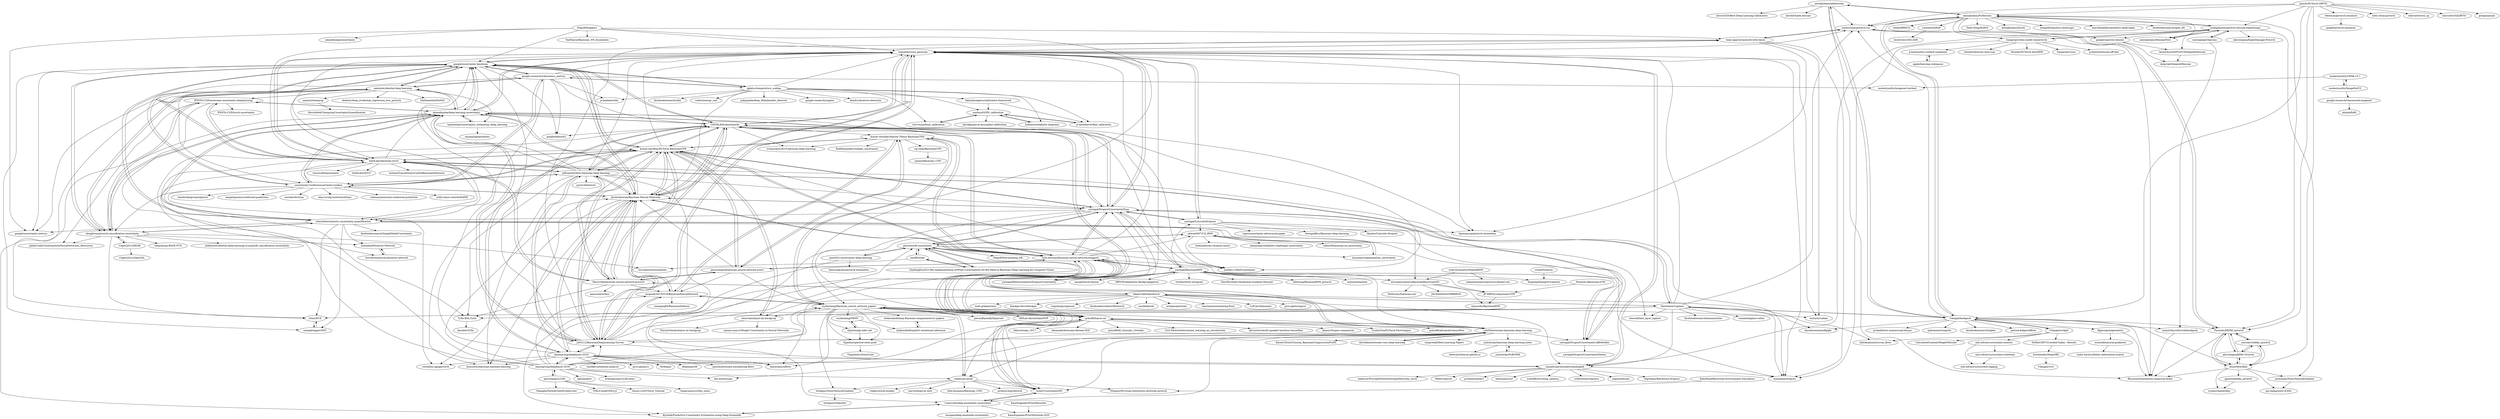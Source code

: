 digraph G {
"amirgholami/adahessian" -> "davda54/ada-hessian"
"amirgholami/adahessian" -> "amirgholami/PyHessian"
"amirgholami/adahessian" -> "lessw2020/Best-Deep-Learning-Optimizers" ["e"=1]
"amirgholami/adahessian" -> "fKunstner/limitations-empirical-fisher"
"amirgholami/adahessian" -> "cybertronai/pytorch-sso"
"amirgholami/adahessian" -> "f-dangel/backpack"
"google-research/robustness_metrics" -> "google/uncertainty-baselines"
"google-research/robustness_metrics" -> "google/uncertainty-metrics"
"google-research/robustness_metrics" -> "p-lambda/wilds" ["e"=1]
"google-research/robustness_metrics" -> "google/edward2" ["e"=1]
"google-research/robustness_metrics" -> "OATML/bdl-benchmarks"
"google-research/robustness_metrics" -> "uncertainty-toolbox/uncertainty-toolbox"
"google-research/robustness_metrics" -> "y0ast/deterministic-uncertainty-quantification"
"google-research/robustness_metrics" -> "modestyachts/imagenet-testbed"
"google-research/robustness_metrics" -> "wjmaddox/swa_gaussian"
"google-research/robustness_metrics" -> "gpleiss/temperature_scaling"
"google-research/robustness_metrics" -> "aamini/evidential-deep-learning"
"bayesgroup/deepbayes-2018" -> "bayesgroup/deepbayes-2019"
"bayesgroup/deepbayes-2018" -> "percyliang/cs229t"
"bayesgroup/deepbayes-2018" -> "kumar-shridhar/PyTorch-BayesianCNN"
"bayesgroup/deepbayes-2018" -> "kyle-dorman/bayesian-neural-network-blogpost"
"bayesgroup/deepbayes-2018" -> "mcgrady20150318/BayesianNeuralNetwork"
"bayesgroup/deepbayes-2018" -> "ssydasheng/Bayesian_neural_network_papers"
"bayesgroup/deepbayes-2018" -> "thu-ml/zhusuan" ["e"=1]
"bayesgroup/deepbayes-2018" -> "JavierAntoran/Bayesian-Neural-Networks"
"bayesgroup/deepbayes-2018" -> "OATML/bdl-benchmarks"
"bayesgroup/deepbayes-2018" -> "js05212/BayesianDeepLearning-Survey"
"bayesgroup/deepbayes-2018" -> "ctallec/pyvarinf"
"bayesgroup/deepbayes-2018" -> "sjchoi86/bayes-nn"
"bayesgroup/deepbayes-2018" -> "robi56/awesome-bayesian-deep-learning"
"bayesgroup/deepbayes-2018" -> "openai/glow" ["e"=1]
"bayesgroup/deepbayes-2018" -> "ermongroup/cs228-notes" ["e"=1]
"JavierAntoran/Bayesian-Neural-Networks" -> "kumar-shridhar/PyTorch-BayesianCNN"
"JavierAntoran/Bayesian-Neural-Networks" -> "piEsposito/blitz-bayesian-deep-learning"
"JavierAntoran/Bayesian-Neural-Networks" -> "Harry24k/bayesian-neural-network-pytorch"
"JavierAntoran/Bayesian-Neural-Networks" -> "ahmedmalaa/deep-learning-uncertainty"
"JavierAntoran/Bayesian-Neural-Networks" -> "google/uncertainty-baselines"
"JavierAntoran/Bayesian-Neural-Networks" -> "yaringal/DropoutUncertaintyExps"
"JavierAntoran/Bayesian-Neural-Networks" -> "uncertainty-toolbox/uncertainty-toolbox"
"JavierAntoran/Bayesian-Neural-Networks" -> "wjmaddox/swa_gaussian"
"JavierAntoran/Bayesian-Neural-Networks" -> "cornellius-gp/gpytorch" ["e"=1]
"JavierAntoran/Bayesian-Neural-Networks" -> "OATML/bdl-benchmarks"
"JavierAntoran/Bayesian-Neural-Networks" -> "mcgrady20150318/BayesianNeuralNetwork"
"JavierAntoran/Bayesian-Neural-Networks" -> "kyle-dorman/bayesian-neural-network-blogpost"
"JavierAntoran/Bayesian-Neural-Networks" -> "bayesgroup/deepbayes-2019"
"JavierAntoran/Bayesian-Neural-Networks" -> "krasserm/bayesian-machine-learning" ["e"=1]
"JavierAntoran/Bayesian-Neural-Networks" -> "js05212/BayesianDeepLearning-Survey"
"OATML/bdl-benchmarks" -> "google/uncertainty-baselines"
"OATML/bdl-benchmarks" -> "kumar-shridhar/PyTorch-BayesianCNN"
"OATML/bdl-benchmarks" -> "wjmaddox/swa_gaussian"
"OATML/bdl-benchmarks" -> "yaringal/DropoutUncertaintyExps"
"OATML/bdl-benchmarks" -> "ahmedmalaa/deep-learning-uncertainty"
"OATML/bdl-benchmarks" -> "JavierAntoran/Bayesian-Neural-Networks"
"OATML/bdl-benchmarks" -> "sjchoi86/bayes-nn"
"OATML/bdl-benchmarks" -> "JunMa11/MedUncertainty" ["e"=1]
"OATML/bdl-benchmarks" -> "kyle-dorman/bayesian-neural-network-blogpost"
"OATML/bdl-benchmarks" -> "ivannz/mlss2019-bayesian-deep-learning"
"OATML/bdl-benchmarks" -> "bayesgroup/deepbayes-2019"
"OATML/bdl-benchmarks" -> "google/edward2" ["e"=1]
"OATML/bdl-benchmarks" -> "js05212/BayesianDeepLearning-Survey"
"OATML/bdl-benchmarks" -> "piEsposito/blitz-bayesian-deep-learning"
"OATML/bdl-benchmarks" -> "kumar-shridhar/Master-Thesis-BayesianCNN"
"cpark321/uncertainty-deep-learning" -> "SamsungLabs/pytorch-ensembles"
"cpark321/uncertainty-deep-learning" -> "pmorerio/dl-uncertainty"
"cpark321/uncertainty-deep-learning" -> "Kyushik/Predictive-Uncertainty-Estimation-using-Deep-Ensemble"
"hutec/UncertaintyNN" -> "pmorerio/dl-uncertainty"
"hutec/UncertaintyNN" -> "vvanirudh/deep-ensembles-uncertainty"
"kumar-shridhar/Master-Thesis-BayesianCNN" -> "kumar-shridhar/PyTorch-BayesianCNN"
"kumar-shridhar/Master-Thesis-BayesianCNN" -> "raj-shah/BayesianCNN"
"kumar-shridhar/Master-Thesis-BayesianCNN" -> "mcgrady20150318/BayesianNeuralNetwork"
"kumar-shridhar/Master-Thesis-BayesianCNN" -> "kyle-dorman/bayesian-neural-network-blogpost"
"kumar-shridhar/Master-Thesis-BayesianCNN" -> "RobRomijnders/weight_uncertainty"
"kumar-shridhar/Master-Thesis-BayesianCNN" -> "ivannz/mlss2019-bayesian-deep-learning"
"kumar-shridhar/Master-Thesis-BayesianCNN" -> "ssydasheng/Bayesian_neural_network_papers"
"kumar-shridhar/Master-Thesis-BayesianCNN" -> "paraschopra/bayesian-neural-network-mnist"
"kumar-shridhar/PyTorch-BayesianCNN" -> "JavierAntoran/Bayesian-Neural-Networks"
"kumar-shridhar/PyTorch-BayesianCNN" -> "kumar-shridhar/Master-Thesis-BayesianCNN"
"kumar-shridhar/PyTorch-BayesianCNN" -> "piEsposito/blitz-bayesian-deep-learning"
"kumar-shridhar/PyTorch-BayesianCNN" -> "Harry24k/bayesian-neural-network-pytorch"
"kumar-shridhar/PyTorch-BayesianCNN" -> "kyle-dorman/bayesian-neural-network-blogpost"
"kumar-shridhar/PyTorch-BayesianCNN" -> "OATML/bdl-benchmarks"
"kumar-shridhar/PyTorch-BayesianCNN" -> "nitarshan/bayes-by-backprop"
"kumar-shridhar/PyTorch-BayesianCNN" -> "IntelLabs/bayesian-torch"
"kumar-shridhar/PyTorch-BayesianCNN" -> "paraschopra/bayesian-neural-network-mnist"
"kumar-shridhar/PyTorch-BayesianCNN" -> "yaringal/DropoutUncertaintyExps"
"kumar-shridhar/PyTorch-BayesianCNN" -> "google/uncertainty-baselines"
"kumar-shridhar/PyTorch-BayesianCNN" -> "js05212/BayesianDeepLearning-Survey"
"kumar-shridhar/PyTorch-BayesianCNN" -> "krasserm/bayesian-machine-learning" ["e"=1]
"kumar-shridhar/PyTorch-BayesianCNN" -> "wjmaddox/swa_gaussian"
"kumar-shridhar/PyTorch-BayesianCNN" -> "uncertainty-toolbox/uncertainty-toolbox"
"kyle-dorman/bayesian-neural-network-blogpost" -> "pmorerio/dl-uncertainty"
"kyle-dorman/bayesian-neural-network-blogpost" -> "kumar-shridhar/PyTorch-BayesianCNN"
"kyle-dorman/bayesian-neural-network-blogpost" -> "ykwon0407/UQ_BNN"
"kyle-dorman/bayesian-neural-network-blogpost" -> "yaringal/DropoutUncertaintyExps"
"kyle-dorman/bayesian-neural-network-blogpost" -> "hutec/UncertaintyNN"
"kyle-dorman/bayesian-neural-network-blogpost" -> "JunMa11/MedUncertainty" ["e"=1]
"kyle-dorman/bayesian-neural-network-blogpost" -> "kumar-shridhar/Master-Thesis-BayesianCNN"
"kyle-dorman/bayesian-neural-network-blogpost" -> "robi56/awesome-bayesian-deep-learning"
"kyle-dorman/bayesian-neural-network-blogpost" -> "OATML/bdl-benchmarks"
"kyle-dorman/bayesian-neural-network-blogpost" -> "JavierAntoran/Bayesian-Neural-Networks"
"kyle-dorman/bayesian-neural-network-blogpost" -> "paraschopra/bayesian-neural-network-mnist"
"kyle-dorman/bayesian-neural-network-blogpost" -> "wjmaddox/swa_gaussian"
"kyle-dorman/bayesian-neural-network-blogpost" -> "yaringal/BayesianRNN"
"kyle-dorman/bayesian-neural-network-blogpost" -> "nitarshan/bayes-by-backprop"
"kyle-dorman/bayesian-neural-network-blogpost" -> "sjchoi86/bayes-nn"
"nitarshan/bayes-by-backprop" -> "ThirstyScholar/bayes-by-backprop"
"nitarshan/bayes-by-backprop" -> "saxena-mayur/Weight-Uncertainty-in-Neural-Networks"
"nitarshan/bayes-by-backprop" -> "kumar-shridhar/PyTorch-BayesianCNN"
"pmorerio/dl-uncertainty" -> "hmi88/what"
"pmorerio/dl-uncertainty" -> "ShellingFord221/My-implementation-of-What-Uncertainties-Do-We-Need-in-Bayesian-Deep-Learning-for-Computer-Vision"
"pmorerio/dl-uncertainty" -> "ykwon0407/UQ_BNN"
"pmorerio/dl-uncertainty" -> "hutec/UncertaintyNN"
"pmorerio/dl-uncertainty" -> "kyle-dorman/bayesian-neural-network-blogpost"
"pmorerio/dl-uncertainty" -> "tanyanair/segmentation_uncertainty"
"pmorerio/dl-uncertainty" -> "yaringal/DropoutUncertaintyExps"
"pmorerio/dl-uncertainty" -> "fregu856/evaluating_bdl"
"pmorerio/dl-uncertainty" -> "cpark321/uncertainty-deep-learning"
"pmorerio/dl-uncertainty" -> "JunMa11/MedUncertainty" ["e"=1]
"robi56/awesome-bayesian-deep-learning" -> "sjchoi86/bayes-nn"
"robi56/awesome-bayesian-deep-learning" -> "kyle-dorman/bayesian-neural-network-blogpost"
"robi56/awesome-bayesian-deep-learning" -> "songrotek/Meta-Learning-Papers" ["e"=1]
"robi56/awesome-bayesian-deep-learning" -> "thu-ml/zhusuan" ["e"=1]
"robi56/awesome-bayesian-deep-learning" -> "js05212/BayesianDeepLearning-Survey"
"robi56/awesome-bayesian-deep-learning" -> "KarenUllrich/Tutorial_BayesianCompressionForDL" ["e"=1]
"robi56/awesome-bayesian-deep-learning" -> "yaringal/DropoutUncertaintyExps"
"robi56/awesome-bayesian-deep-learning" -> "ctallec/pyvarinf"
"robi56/awesome-bayesian-deep-learning" -> "ssydasheng/Bayesian_neural_network_papers"
"robi56/awesome-bayesian-deep-learning" -> "junlulocky/bayesian-deep-learning-notes"
"robi56/awesome-bayesian-deep-learning" -> "vvanirudh/deep-ensembles-uncertainty"
"robi56/awesome-bayesian-deep-learning" -> "hutec/UncertaintyNN"
"robi56/awesome-bayesian-deep-learning" -> "OATML/bdl-benchmarks"
"robi56/awesome-bayesian-deep-learning" -> "yaringal/DropoutUncertaintyCaffeModels"
"robi56/awesome-bayesian-deep-learning" -> "daviddao/awesome-very-deep-learning"
"sjchoi86/bayes-nn" -> "robi56/awesome-bayesian-deep-learning"
"sjchoi86/bayes-nn" -> "OATML/bdl-benchmarks"
"sjchoi86/bayes-nn" -> "GunhoChoi/PyTorch-FastCampus" ["e"=1]
"sjchoi86/bayes-nn" -> "kyle-dorman/bayesian-neural-network-blogpost"
"sjchoi86/bayes-nn" -> "ssydasheng/Bayesian_neural_network_papers"
"sjchoi86/bayes-nn" -> "sjchoi86/advanced-tensorflow" ["e"=1]
"sjchoi86/bayes-nn" -> "kihosuh/nips_2017"
"sjchoi86/bayes-nn" -> "datanada/Awesome-Korean-NLP" ["e"=1]
"sjchoi86/bayes-nn" -> "kumar-shridhar/PyTorch-BayesianCNN"
"sjchoi86/bayes-nn" -> "sjchoi86/dl_tutorials_10weeks" ["e"=1]
"sjchoi86/bayes-nn" -> "hutec/UncertaintyNN"
"sjchoi86/bayes-nn" -> "Curt-Park/reinforcement_learning_an_introduction" ["e"=1]
"sjchoi86/bayes-nn" -> "ctallec/pyvarinf"
"sjchoi86/bayes-nn" -> "devsisters/multi-speaker-tacotron-tensorflow" ["e"=1]
"sjchoi86/bayes-nn" -> "khanrc/tf.gans-comparison" ["e"=1]
"vvanirudh/deep-ensembles-uncertainty" -> "Kyushik/Predictive-Uncertainty-Estimation-using-Deep-Ensemble"
"vvanirudh/deep-ensembles-uncertainty" -> "muupan/deep-ensemble-uncertainty"
"vvanirudh/deep-ensembles-uncertainty" -> "hutec/UncertaintyNN"
"vvanirudh/deep-ensembles-uncertainty" -> "KaosEngineer/PriorNetworks-OLD"
"Cogito2012/DEAR" -> "dougbrion/pytorch-classification-uncertainty"
"Cogito2012/DEAR" -> "Cogito2012/OpenTAL"
"amirgholami/PyHessian" -> "noahgolmant/pytorch-hessian-eigenthings"
"amirgholami/PyHessian" -> "Zhen-Dong/HAWQ" ["e"=1]
"amirgholami/PyHessian" -> "amirgholami/adahessian"
"amirgholami/PyHessian" -> "amirgholami/HessianFlow"
"amirgholami/PyHessian" -> "amirgholami/ZeroQ" ["e"=1]
"amirgholami/PyHessian" -> "google/spectral-density"
"amirgholami/PyHessian" -> "f-dangel/backpack"
"amirgholami/PyHessian" -> "tomgoldstein/loss-landscape" ["e"=1]
"amirgholami/PyHessian" -> "Thrandis/EKFAC-pytorch"
"amirgholami/PyHessian" -> "timgaripov/dnn-mode-connectivity"
"amirgholami/PyHessian" -> "cybertronai/pytorch-sso"
"amirgholami/PyHessian" -> "marcellodebernardi/loss-landscapes" ["e"=1]
"amirgholami/PyHessian" -> "yaozhewei/HAP"
"amirgholami/PyHessian" -> "facebookresearch/open_lth" ["e"=1]
"amirgholami/PyHessian" -> "yhhhli/BRECQ" ["e"=1]
"yaringal/DropoutUncertaintyExps" -> "yaringal/DropoutUncertaintyCaffeModels"
"yaringal/DropoutUncertaintyExps" -> "yaringal/BayesianRNN"
"yaringal/DropoutUncertaintyExps" -> "yaringal/HeteroscedasticDropoutUncertainty"
"yaringal/DropoutUncertaintyExps" -> "pmorerio/dl-uncertainty"
"yaringal/DropoutUncertaintyExps" -> "hutec/UncertaintyNN"
"yaringal/DropoutUncertaintyExps" -> "yaringal/ConcreteDropout"
"yaringal/DropoutUncertaintyExps" -> "JavierAntoran/Bayesian-Neural-Networks"
"yaringal/DropoutUncertaintyExps" -> "kyle-dorman/bayesian-neural-network-blogpost"
"yaringal/DropoutUncertaintyExps" -> "OATML/bdl-benchmarks"
"yaringal/DropoutUncertaintyExps" -> "kumar-shridhar/PyTorch-BayesianCNN"
"yaringal/DropoutUncertaintyExps" -> "wjmaddox/swa_gaussian"
"yaringal/DropoutUncertaintyExps" -> "ahmedmalaa/deep-learning-uncertainty"
"yaringal/DropoutUncertaintyExps" -> "mirceamironenco/BayesianRecurrentNN"
"yaringal/DropoutUncertaintyExps" -> "y0ast/deterministic-uncertainty-quantification"
"yaringal/DropoutUncertaintyExps" -> "vvanirudh/deep-ensembles-uncertainty"
"tanyanair/segmentation_uncertainty" -> "ykwon0407/UQ_BNN"
"code-terminator/DilatedRNN" -> "zalandoresearch/pytorch-dilated-rnn"
"code-terminator/DilatedRNN" -> "mirceamironenco/BayesianRecurrentNN"
"percyliang/cs229t" -> "bayesgroup/deepbayes-2018"
"percyliang/cs229t" -> "VMLS-book/VMLS.jl" ["e"=1]
"percyliang/cs229t" -> "tensor-yu/PyTorch_Tutorial" ["e"=1]
"percyliang/cs229t" -> "tengyuma/cs229m_notes"
"percyliang/cs229t" -> "ShanghaiTechAIClub/DLInterview" ["e"=1]
"aamini/evidential-deep-learning" -> "dougbrion/pytorch-classification-uncertainty"
"aamini/evidential-deep-learning" -> "aamini/chemprop"
"aamini/evidential-deep-learning" -> "ahmedmalaa/deep-learning-uncertainty"
"aamini/evidential-deep-learning" -> "deebuls/deep_evidential_regression_loss_pytorch"
"aamini/evidential-deep-learning" -> "google/uncertainty-baselines"
"aamini/evidential-deep-learning" -> "mattiasegu/uncertainty_estimation_deep_learning"
"aamini/evidential-deep-learning" -> "y0ast/DUE"
"aamini/evidential-deep-learning" -> "MaHuanAAA/MoNIG" ["e"=1]
"aamini/evidential-deep-learning" -> "google-research/robustness_metrics"
"aamini/evidential-deep-learning" -> "IntelLabs/bayesian-torch"
"aamini/evidential-deep-learning" -> "uncertainty-toolbox/uncertainty-toolbox"
"aamini/evidential-deep-learning" -> "ENSTA-U2IS/awesome-uncertainty-deeplearning"
"AdamCobb/hamiltorch" -> "bayesiains/nflows" ["e"=1]
"AdamCobb/hamiltorch" -> "matt-graham/mici" ["e"=1]
"AdamCobb/hamiltorch" -> "blackjax-devs/blackjax" ["e"=1]
"AdamCobb/hamiltorch" -> "Harry24k/bayesian-neural-network-pytorch"
"AdamCobb/hamiltorch" -> "ruqizhang/csgmcmc"
"AdamCobb/hamiltorch" -> "wjmaddox/swa_gaussian"
"AdamCobb/hamiltorch" -> "facebookincubator/flowtorch" ["e"=1]
"AdamCobb/hamiltorch" -> "mackelab/sbi" ["e"=1]
"AdamCobb/hamiltorch" -> "izmailovpavel/understandingbdl"
"AdamCobb/hamiltorch" -> "nchopin/particles" ["e"=1]
"AdamCobb/hamiltorch" -> "didriknielsen/survae_flows" ["e"=1]
"AdamCobb/hamiltorch" -> "tonyduan/normalizing-flows" ["e"=1]
"AdamCobb/hamiltorch" -> "ColCarroll/minimc" ["e"=1]
"AdamCobb/hamiltorch" -> "pyro-ppl/numpyro" ["e"=1]
"AdamCobb/hamiltorch" -> "AlexImmer/Laplace"
"KaosEngineer/PriorNetworks" -> "KaosEngineer/PriorNetworks-OLD"
"gpleiss/temperature_scaling" -> "google/uncertainty-baselines"
"gpleiss/temperature_scaling" -> "markus93/NN_calibration"
"gpleiss/temperature_scaling" -> "torrvision/focal_calibration"
"gpleiss/temperature_scaling" -> "hendrycks/error-detection" ["e"=1]
"gpleiss/temperature_scaling" -> "hollance/reliability-diagrams"
"gpleiss/temperature_scaling" -> "fabiankueppers/calibration-framework"
"gpleiss/temperature_scaling" -> "p-lambda/verified_calibration"
"gpleiss/temperature_scaling" -> "p-lambda/wilds" ["e"=1]
"gpleiss/temperature_scaling" -> "facebookresearch/odin" ["e"=1]
"gpleiss/temperature_scaling" -> "wetliu/energy_ood" ["e"=1]
"gpleiss/temperature_scaling" -> "wjmaddox/swa_gaussian"
"gpleiss/temperature_scaling" -> "pokaxpoka/deep_Mahalanobis_detector" ["e"=1]
"gpleiss/temperature_scaling" -> "google-research/augmix" ["e"=1]
"gpleiss/temperature_scaling" -> "google-research/robustness_metrics"
"gpleiss/temperature_scaling" -> "JavierAntoran/Bayesian-Neural-Networks"
"uncertainty-toolbox/uncertainty-toolbox" -> "google/uncertainty-baselines"
"uncertainty-toolbox/uncertainty-toolbox" -> "ahmedmalaa/deep-learning-uncertainty"
"uncertainty-toolbox/uncertainty-toolbox" -> "JavierAntoran/Bayesian-Neural-Networks"
"uncertainty-toolbox/uncertainty-toolbox" -> "kumar-shridhar/PyTorch-BayesianCNN"
"uncertainty-toolbox/uncertainty-toolbox" -> "piEsposito/blitz-bayesian-deep-learning"
"uncertainty-toolbox/uncertainty-toolbox" -> "cornellius-gp/gpytorch" ["e"=1]
"uncertainty-toolbox/uncertainty-toolbox" -> "awslabs/fortuna" ["e"=1]
"uncertainty-toolbox/uncertainty-toolbox" -> "alan-turing-institute/sktime" ["e"=1]
"uncertainty-toolbox/uncertainty-toolbox" -> "IntelLabs/bayesian-torch"
"uncertainty-toolbox/uncertainty-toolbox" -> "google-research/robustness_metrics"
"uncertainty-toolbox/uncertainty-toolbox" -> "valeman/awesome-conformal-prediction" ["e"=1]
"uncertainty-toolbox/uncertainty-toolbox" -> "scikit-learn-contrib/MAPIE" ["e"=1]
"uncertainty-toolbox/uncertainty-toolbox" -> "stanfordmlgroup/ngboost" ["e"=1]
"uncertainty-toolbox/uncertainty-toolbox" -> "aangelopoulos/conformal-prediction" ["e"=1]
"uncertainty-toolbox/uncertainty-toolbox" -> "dougbrion/pytorch-classification-uncertainty"
"markus93/NN_calibration" -> "torrvision/focal_calibration"
"markus93/NN_calibration" -> "p-lambda/verified_calibration"
"markus93/NN_calibration" -> "kartikgupta-at-anu/spline-calibration"
"markus93/NN_calibration" -> "hollance/reliability-diagrams"
"ahmedmalaa/deep-learning-uncertainty" -> "y0ast/deterministic-uncertainty-quantification"
"ahmedmalaa/deep-learning-uncertainty" -> "google/uncertainty-baselines"
"ahmedmalaa/deep-learning-uncertainty" -> "ENSTA-U2IS/awesome-uncertainty-deeplearning"
"ahmedmalaa/deep-learning-uncertainty" -> "JavierAntoran/Bayesian-Neural-Networks"
"ahmedmalaa/deep-learning-uncertainty" -> "uncertainty-toolbox/uncertainty-toolbox"
"ahmedmalaa/deep-learning-uncertainty" -> "JunMa11/MedUncertainty" ["e"=1]
"ahmedmalaa/deep-learning-uncertainty" -> "dougbrion/pytorch-classification-uncertainty"
"ahmedmalaa/deep-learning-uncertainty" -> "mattiasegu/uncertainty_estimation_deep_learning"
"ahmedmalaa/deep-learning-uncertainty" -> "aamini/evidential-deep-learning"
"ahmedmalaa/deep-learning-uncertainty" -> "wjmaddox/swa_gaussian"
"ahmedmalaa/deep-learning-uncertainty" -> "bayesgroup/pytorch-ensembles"
"ahmedmalaa/deep-learning-uncertainty" -> "OATML/bdl-benchmarks"
"ahmedmalaa/deep-learning-uncertainty" -> "js05212/BayesianDeepLearning-Survey"
"ahmedmalaa/deep-learning-uncertainty" -> "yaringal/DropoutUncertaintyExps"
"ahmedmalaa/deep-learning-uncertainty" -> "Kyushik/Predictive-Uncertainty-Estimation-using-Deep-Ensemble"
"bayesgroup/deepbayes-2019" -> "bayesgroup/deepbayes-2018"
"bayesgroup/deepbayes-2019" -> "OATML/bdl-benchmarks"
"bayesgroup/deepbayes-2019" -> "JavierAntoran/Bayesian-Neural-Networks"
"bayesgroup/deepbayes-2019" -> "izmailovpavel/understandingbdl"
"bayesgroup/deepbayes-2019" -> "rll/deepul" ["e"=1]
"bayesgroup/deepbayes-2019" -> "kumar-shridhar/PyTorch-BayesianCNN"
"bayesgroup/deepbayes-2019" -> "deepmipt/tdl" ["e"=1]
"bayesgroup/deepbayes-2019" -> "cornellius-gp/gpytorch" ["e"=1]
"bayesgroup/deepbayes-2019" -> "krasserm/bayesian-machine-learning" ["e"=1]
"bayesgroup/deepbayes-2019" -> "bayesiains/nflows" ["e"=1]
"bayesgroup/deepbayes-2019" -> "js05212/BayesianDeepLearning-Survey"
"bayesgroup/deepbayes-2019" -> "google/uncertainty-baselines"
"bayesgroup/deepbayes-2019" -> "janosh/awesome-normalizing-flows" ["e"=1]
"bayesgroup/deepbayes-2019" -> "clarkkev/attention-analysis" ["e"=1]
"bayesgroup/deepbayes-2019" -> "pyro-ppl/pyro" ["e"=1]
"borchero/natural-posterior-network" -> "sharpenb/Posterior-Network"
"IntelLabs/bayesian-torch" -> "piEsposito/blitz-bayesian-deep-learning"
"IntelLabs/bayesian-torch" -> "Harry24k/bayesian-neural-network-pytorch"
"IntelLabs/bayesian-torch" -> "ENSTA-U2IS/awesome-uncertainty-deeplearning"
"IntelLabs/bayesian-torch" -> "kumar-shridhar/PyTorch-BayesianCNN"
"IntelLabs/bayesian-torch" -> "TyXe-BDL/TyXe"
"IntelLabs/bayesian-torch" -> "wjmaddox/swa_gaussian"
"IntelLabs/bayesian-torch" -> "automl/TransformersCanDoBayesianInference" ["e"=1]
"IntelLabs/bayesian-torch" -> "AlexImmer/Laplace"
"IntelLabs/bayesian-torch" -> "microsoft/bayesianize"
"IntelLabs/bayesian-torch" -> "google/uncertainty-baselines"
"IntelLabs/bayesian-torch" -> "IntelLabs/AVUC"
"IntelLabs/bayesian-torch" -> "team-approx-bayes/dl-with-bayes"
"IntelLabs/bayesian-torch" -> "ahmedmalaa/deep-learning-uncertainty"
"IntelLabs/bayesian-torch" -> "y0ast/deterministic-uncertainty-quantification"
"IntelLabs/bayesian-torch" -> "wjmaddox/drbayes"
"fsschneider/DeepOBS" -> "f-dangel/vivit"
"js05212/BayesianDeepLearning-Survey" -> "mcgrady20150318/BayesianNeuralNetwork"
"js05212/BayesianDeepLearning-Survey" -> "piEsposito/blitz-bayesian-deep-learning"
"js05212/BayesianDeepLearning-Survey" -> "kumar-shridhar/PyTorch-BayesianCNN"
"js05212/BayesianDeepLearning-Survey" -> "wjmaddox/swa_gaussian"
"js05212/BayesianDeepLearning-Survey" -> "ahmedmalaa/deep-learning-uncertainty"
"js05212/BayesianDeepLearning-Survey" -> "robi56/awesome-bayesian-deep-learning"
"js05212/BayesianDeepLearning-Survey" -> "OATML/bdl-benchmarks"
"js05212/BayesianDeepLearning-Survey" -> "JavierAntoran/Bayesian-Neural-Networks"
"js05212/BayesianDeepLearning-Survey" -> "google/uncertainty-baselines"
"js05212/BayesianDeepLearning-Survey" -> "pmorerio/dl-uncertainty"
"js05212/BayesianDeepLearning-Survey" -> "izmailovpavel/understandingbdl"
"js05212/BayesianDeepLearning-Survey" -> "bayesgroup/deepbayes-2019"
"js05212/BayesianDeepLearning-Survey" -> "team-approx-bayes/dl-with-bayes"
"js05212/BayesianDeepLearning-Survey" -> "kyle-dorman/bayesian-neural-network-blogpost"
"js05212/BayesianDeepLearning-Survey" -> "ssydasheng/Bayesian_neural_network_papers"
"ctallec/pyvarinf" -> "wlwkgus/NoisyNaturalGradient"
"ctallec/pyvarinf" -> "ssydasheng/Bayesian_neural_network_papers"
"ctallec/pyvarinf" -> "hutec/UncertaintyNN"
"ctallec/pyvarinf" -> "felix-laumann/Bayesian_CNN"
"ctallec/pyvarinf" -> "probtorch/probtorch" ["e"=1]
"ctallec/pyvarinf" -> "ctallec/world-models" ["e"=1]
"ctallec/pyvarinf" -> "harvardnlp/var-attn" ["e"=1]
"ctallec/pyvarinf" -> "Mrgemy95/visual-interaction-networks-pytorch"
"piEsposito/blitz-bayesian-deep-learning" -> "kumar-shridhar/PyTorch-BayesianCNN"
"piEsposito/blitz-bayesian-deep-learning" -> "Harry24k/bayesian-neural-network-pytorch"
"piEsposito/blitz-bayesian-deep-learning" -> "IntelLabs/bayesian-torch"
"piEsposito/blitz-bayesian-deep-learning" -> "JavierAntoran/Bayesian-Neural-Networks"
"piEsposito/blitz-bayesian-deep-learning" -> "js05212/BayesianDeepLearning-Survey"
"piEsposito/blitz-bayesian-deep-learning" -> "google/uncertainty-baselines"
"piEsposito/blitz-bayesian-deep-learning" -> "yaringal/DropoutUncertaintyExps"
"piEsposito/blitz-bayesian-deep-learning" -> "wjmaddox/swa_gaussian"
"piEsposito/blitz-bayesian-deep-learning" -> "OATML/bdl-benchmarks"
"piEsposito/blitz-bayesian-deep-learning" -> "uncertainty-toolbox/uncertainty-toolbox"
"piEsposito/blitz-bayesian-deep-learning" -> "TyXe-BDL/TyXe"
"piEsposito/blitz-bayesian-deep-learning" -> "bayesiains/nflows" ["e"=1]
"piEsposito/blitz-bayesian-deep-learning" -> "pytorch/botorch" ["e"=1]
"piEsposito/blitz-bayesian-deep-learning" -> "ahmedmalaa/deep-learning-uncertainty"
"piEsposito/blitz-bayesian-deep-learning" -> "krasserm/bayesian-machine-learning" ["e"=1]
"SirRob1997/Crowded-Valley---Results" -> "fsschneider/DeepOBS"
"Harry24k/bayesian-neural-network-pytorch" -> "piEsposito/blitz-bayesian-deep-learning"
"Harry24k/bayesian-neural-network-pytorch" -> "kumar-shridhar/PyTorch-BayesianCNN"
"Harry24k/bayesian-neural-network-pytorch" -> "IntelLabs/bayesian-torch"
"Harry24k/bayesian-neural-network-pytorch" -> "JavierAntoran/Bayesian-Neural-Networks"
"Harry24k/bayesian-neural-network-pytorch" -> "TyXe-BDL/TyXe"
"Harry24k/bayesian-neural-network-pytorch" -> "AdamCobb/hamiltorch"
"Harry24k/bayesian-neural-network-pytorch" -> "paraschopra/bayesian-neural-network-mnist"
"Harry24k/bayesian-neural-network-pytorch" -> "anassinator/bnn"
"Harry24k/bayesian-neural-network-pytorch" -> "mcgrady20150318/BayesianNeuralNetwork"
"apple/learning-subspaces" -> "g-benton/loss-surface-simplexes"
"modestyachts/ImageNetV2" -> "modestyachts/CIFAR-10.1"
"modestyachts/ImageNetV2" -> "google-research/reassessed-imagenet"
"PawaritL/BayesianLSTM" -> "JP-MRPhys/bayesianLSTM"
"daviddao/awesome-very-deep-learning" -> "robi56/awesome-bayesian-deep-learning"
"hjmshi/PyTorch-LBFGS" -> "rfeinman/pytorch-minimize"
"hjmshi/PyTorch-LBFGS" -> "nlesc-dirac/pytorch"
"hjmshi/PyTorch-LBFGS" -> "noahgolmant/pytorch-hessian-eigenthings"
"hjmshi/PyTorch-LBFGS" -> "sbarratt/torch_cg"
"hjmshi/PyTorch-LBFGS" -> "cybertronai/pytorch-sso"
"hjmshi/PyTorch-LBFGS" -> "f-dangel/backpack"
"hjmshi/PyTorch-LBFGS" -> "harryliew/SdLBFGS"
"hjmshi/PyTorch-LBFGS" -> "Thrandis/EKFAC-pytorch"
"hjmshi/PyTorch-LBFGS" -> "amirgholami/PyHessian"
"hjmshi/PyTorch-LBFGS" -> "tensorflow/kfac"
"hjmshi/PyTorch-LBFGS" -> "google/jaxopt" ["e"=1]
"yaringal/ConcreteDropout" -> "wjmaddox/swa_gaussian"
"yaringal/ConcreteDropout" -> "yaringal/DropoutUncertaintyExps"
"yaringal/ConcreteDropout" -> "lsgos/uncertainty-adversarial-paper"
"yaringal/ConcreteDropout" -> "yaringal/DropoutUncertaintyCaffeModels"
"yaringal/ConcreteDropout" -> "SeongokRyu/Bayesian-deep-learning"
"yaringal/ConcreteDropout" -> "ykwon0407/UQ_BNN"
"yaringal/ConcreteDropout" -> "Skydes/Concrete-Dropout"
"yaozhewei/HAP" -> "kssteven418/Q-ASR" ["e"=1]
"tensorflow/kfac" -> "alecwangcq/KFAC-Pytorch"
"tensorflow/kfac" -> "yaroslavvb/kfac_pytorch"
"tensorflow/kfac" -> "Thrandis/EKFAC-pytorch"
"tensorflow/kfac" -> "tyohei/chainerkfac"
"tensorflow/kfac" -> "gd-zhang/noisy-K-FAC"
"tensorflow/kfac" -> "fKunstner/limitations-empirical-fisher"
"tensorflow/kfac" -> "gpauloski/kfac_pytorch"
"tensorflow/kfac" -> "pomonam/NoisyNaturalGradient"
"JP-MRPhys/bayesianLSTM" -> "manuwhs/BayesianRNN"
"noahgolmant/pytorch-hessian-eigenthings" -> "amirgholami/PyHessian"
"noahgolmant/pytorch-hessian-eigenthings" -> "amirgholami/HessianFlow"
"noahgolmant/pytorch-hessian-eigenthings" -> "mariogeiger/hessian"
"noahgolmant/pytorch-hessian-eigenthings" -> "google/spectral-density"
"noahgolmant/pytorch-hessian-eigenthings" -> "timgaripov/dnn-mode-connectivity"
"noahgolmant/pytorch-hessian-eigenthings" -> "pomonam/NoisyNaturalGradient"
"noahgolmant/pytorch-hessian-eigenthings" -> "AnonymousNIPS2019/DeepnetHessian"
"noahgolmant/pytorch-hessian-eigenthings" -> "alecwangcq/EigenDamage-Pytorch"
"noahgolmant/pytorch-hessian-eigenthings" -> "izmailovpavel/understandingbdl"
"KokoMind/Recurrent-Environment-Simulators" -> "Mrgemy95/visual-interaction-networks-pytorch"
"p-lambda/verified_calibration" -> "markus93/NN_calibration"
"f-dangel/backpack" -> "fKunstner/limitations-empirical-fisher"
"f-dangel/backpack" -> "AlexImmer/Laplace"
"f-dangel/backpack" -> "toiaydcdyywlhzvlob/backpack"
"f-dangel/backpack" -> "Thrandis/EKFAC-pytorch"
"f-dangel/backpack" -> "amirgholami/adahessian"
"f-dangel/backpack" -> "cybertronai/pytorch-sso"
"f-dangel/backpack" -> "probabilistic-numerics/probnum" ["e"=1]
"f-dangel/backpack" -> "f-dangel/cockpit"
"f-dangel/backpack" -> "amirgholami/PyHessian"
"f-dangel/backpack" -> "tensorflow/kfac"
"f-dangel/backpack" -> "pnkraemer/tueplots" ["e"=1]
"f-dangel/backpack" -> "tfjgeorge/nngeometry"
"f-dangel/backpack" -> "facebookresearch/higher" ["e"=1]
"f-dangel/backpack" -> "patrick-kidger/diffrax" ["e"=1]
"f-dangel/backpack" -> "kazukiosawa/asdfghjkl"
"google/uncertainty-baselines" -> "google-research/robustness_metrics"
"google/uncertainty-baselines" -> "ahmedmalaa/deep-learning-uncertainty"
"google/uncertainty-baselines" -> "google/edward2" ["e"=1]
"google/uncertainty-baselines" -> "uncertainty-toolbox/uncertainty-toolbox"
"google/uncertainty-baselines" -> "y0ast/deterministic-uncertainty-quantification"
"google/uncertainty-baselines" -> "OATML/bdl-benchmarks"
"google/uncertainty-baselines" -> "JavierAntoran/Bayesian-Neural-Networks"
"google/uncertainty-baselines" -> "wjmaddox/swa_gaussian"
"google/uncertainty-baselines" -> "gpleiss/temperature_scaling"
"google/uncertainty-baselines" -> "dougbrion/pytorch-classification-uncertainty"
"google/uncertainty-baselines" -> "kumar-shridhar/PyTorch-BayesianCNN"
"google/uncertainty-baselines" -> "omegafragger/DDU"
"google/uncertainty-baselines" -> "aamini/evidential-deep-learning"
"google/uncertainty-baselines" -> "google/uncertainty-metrics"
"google/uncertainty-baselines" -> "IntelLabs/bayesian-torch"
"paraschopra/bayesian-neural-network-mnist" -> "kumar-shridhar/PyTorch-BayesianCNN"
"paraschopra/bayesian-neural-network-mnist" -> "kyle-dorman/bayesian-neural-network-blogpost"
"paraschopra/bayesian-neural-network-mnist" -> "JavierAntoran/Bayesian-Neural-Networks"
"paraschopra/bayesian-neural-network-mnist" -> "kumar-shridhar/Master-Thesis-BayesianCNN"
"paraschopra/bayesian-neural-network-mnist" -> "mcgrady20150318/BayesianNeuralNetwork"
"paraschopra/bayesian-neural-network-mnist" -> "ssydasheng/Bayesian_neural_network_papers"
"paraschopra/bayesian-neural-network-mnist" -> "Harry24k/bayesian-neural-network-pytorch"
"f-dangel/cockpit" -> "f-dangel/backpack"
"f-dangel/cockpit" -> "didriknielsen/survae_flows" ["e"=1]
"f-dangel/cockpit" -> "CalculatedContent/WeightWatcher" ["e"=1]
"f-dangel/cockpit" -> "mle-infrastructure/mle-monitor"
"f-dangel/cockpit" -> "SirRob1997/Crowded-Valley---Results"
"google-research/reassessed-imagenet" -> "alinlab/BAR" ["e"=1]
"yaringal/BayesianRNN" -> "yaringal/DropoutUncertaintyExps"
"yaringal/BayesianRNN" -> "yaringal/DropoutUncertaintyCaffeModels"
"yaringal/BayesianRNN" -> "yaringal/HeteroscedasticDropoutUncertainty"
"yaringal/BayesianRNN" -> "yaringal/ConcreteDropout"
"yaringal/BayesianRNN" -> "XingxingZhang/td-treelstm"
"yaringal/BayesianRNN" -> "kibitzing/BayesianRNN_pytorch"
"yaringal/BayesianRNN" -> "wojzaremba/lstm" ["e"=1]
"yaringal/BayesianRNN" -> "kyle-dorman/bayesian-neural-network-blogpost"
"yaringal/BayesianRNN" -> "mirceamironenco/BayesianRecurrentNN"
"yaringal/BayesianRNN" -> "iassael/torch-bnlstm" ["e"=1]
"yaringal/BayesianRNN" -> "HIPS/Probabilistic-Backpropagation"
"yaringal/BayesianRNN" -> "twitter/torch-autograd" ["e"=1]
"yaringal/BayesianRNN" -> "JP-MRPhys/bayesianLSTM"
"yaringal/BayesianRNN" -> "DartML/Stein-Variational-Gradient-Descent" ["e"=1]
"ShellingFord221/My-implementation-of-What-Uncertainties-Do-We-Need-in-Bayesian-Deep-Learning-for-Computer-Vision" -> "hmi88/what"
"ShellingFord221/My-implementation-of-What-Uncertainties-Do-We-Need-in-Bayesian-Deep-Learning-for-Computer-Vision" -> "pmorerio/dl-uncertainty"
"amirgholami/HessianFlow" -> "noahgolmant/pytorch-hessian-eigenthings"
"rfeinman/pytorch-minimize" -> "gngdb/pytorch-minimize"
"ENSTA-U2IS/awesome-uncertainty-deeplearning" -> "ahmedmalaa/deep-learning-uncertainty"
"ENSTA-U2IS/awesome-uncertainty-deeplearning" -> "ENSTA-U2IS/torch-uncertainty"
"ENSTA-U2IS/awesome-uncertainty-deeplearning" -> "IntelLabs/bayesian-torch"
"ENSTA-U2IS/awesome-uncertainty-deeplearning" -> "borchero/natural-posterior-network"
"ENSTA-U2IS/awesome-uncertainty-deeplearning" -> "dougbrion/pytorch-classification-uncertainty"
"ENSTA-U2IS/awesome-uncertainty-deeplearning" -> "JakobCode/UncertaintyInNeuralNetworks_Resources"
"fregu856/papers" -> "wjmaddox/swa_gaussian"
"fregu856/papers" -> "google/uncertainty-baselines"
"fregu856/papers" -> "team-approx-bayes/dl-with-bayes"
"fregu856/papers" -> "ssydasheng/Bayesian_neural_network_papers"
"fregu856/papers" -> "TeaPearce/Bayesian_NN_Ensembles"
"fregu856/papers" -> "ahmedmalaa/uncertainty"
"fregu856/papers" -> "google/uncertainty-metrics"
"wjmaddox/swa_gaussian" -> "izmailovpavel/understandingbdl"
"wjmaddox/swa_gaussian" -> "team-approx-bayes/dl-with-bayes"
"wjmaddox/swa_gaussian" -> "wjmaddox/drbayes"
"wjmaddox/swa_gaussian" -> "google/uncertainty-baselines"
"wjmaddox/swa_gaussian" -> "bayesgroup/pytorch-ensembles"
"wjmaddox/swa_gaussian" -> "emtiyaz/vadam"
"wjmaddox/swa_gaussian" -> "yaringal/ConcreteDropout"
"wjmaddox/swa_gaussian" -> "OATML/bdl-benchmarks"
"wjmaddox/swa_gaussian" -> "ahmedmalaa/deep-learning-uncertainty"
"wjmaddox/swa_gaussian" -> "IntelLabs/bayesian-torch"
"wjmaddox/swa_gaussian" -> "JavierAntoran/Bayesian-Neural-Networks"
"wjmaddox/swa_gaussian" -> "cybertronai/pytorch-sso"
"wjmaddox/swa_gaussian" -> "yaringal/DropoutUncertaintyExps"
"wjmaddox/swa_gaussian" -> "js05212/BayesianDeepLearning-Survey"
"wjmaddox/swa_gaussian" -> "y0ast/deterministic-uncertainty-quantification"
"g-benton/loss-surface-simplexes" -> "apple/learning-subspaces"
"fabiankueppers/calibration-framework" -> "markus93/NN_calibration"
"fabiankueppers/calibration-framework" -> "p-lambda/verified_calibration"
"mle-infrastructure/mle-monitor" -> "mle-infrastructure/mle-scheduler"
"mle-infrastructure/mle-monitor" -> "mle-infrastructure/mle-logging"
"otokonoko8/deep-Bayesian-nonparametrics-papers" -> "otokonoko8/implicit-variational-inference"
"AlexImmer/Laplace" -> "f-dangel/backpack"
"AlexImmer/Laplace" -> "runame/laplace-redux"
"AlexImmer/Laplace" -> "kazukiosawa/asdfghjkl"
"AlexImmer/Laplace" -> "wjmaddox/drbayes"
"AlexImmer/Laplace" -> "wiseodd/last_layer_laplace"
"AlexImmer/Laplace" -> "IntelLabs/bayesian-torch"
"AlexImmer/Laplace" -> "wjmaddox/swa_gaussian"
"AlexImmer/Laplace" -> "y0ast/DUE"
"AlexImmer/Laplace" -> "facebookresearch/beanmachine" ["e"=1]
"AlexImmer/Laplace" -> "TyXe-BDL/TyXe"
"AlexImmer/Laplace" -> "cybertronai/pytorch-sso"
"AlexImmer/Laplace" -> "AdamCobb/hamiltorch"
"AlexImmer/Laplace" -> "izmailovpavel/understandingbdl"
"AlexImmer/Laplace" -> "bayesiains/nflows" ["e"=1]
"mcgrady20150318/BayesianNeuralNetwork" -> "ssydasheng/Bayesian_neural_network_papers"
"mcgrady20150318/BayesianNeuralNetwork" -> "js05212/BayesianDeepLearning-Survey"
"mcgrady20150318/BayesianNeuralNetwork" -> "kumar-shridhar/Master-Thesis-BayesianCNN"
"mcgrady20150318/BayesianNeuralNetwork" -> "JavierAntoran/Bayesian-Neural-Networks"
"mcgrady20150318/BayesianNeuralNetwork" -> "xuanqing94/BayesianDefense"
"ssydasheng/Bayesian_neural_network_papers" -> "ssydasheng/FBNN"
"ssydasheng/Bayesian_neural_network_papers" -> "mcgrady20150318/BayesianNeuralNetwork"
"ssydasheng/Bayesian_neural_network_papers" -> "emtiyaz/vadam"
"ssydasheng/Bayesian_neural_network_papers" -> "ctallec/pyvarinf"
"ssydasheng/Bayesian_neural_network_papers" -> "otokonoko8/deep-Bayesian-nonparametrics-papers"
"ssydasheng/Bayesian_neural_network_papers" -> "thjashin/spectral-stein-grad"
"ssydasheng/Bayesian_neural_network_papers" -> "thjashin/gp-infer-net"
"ssydasheng/Bayesian_neural_network_papers" -> "otokonoko8/implicit-variational-inference"
"ssydasheng/Bayesian_neural_network_papers" -> "pawni/BayesByHypernet"
"ssydasheng/Bayesian_neural_network_papers" -> "AMLab-Amsterdam/FNP" ["e"=1]
"ssydasheng/Bayesian_neural_network_papers" -> "wlwkgus/NoisyNaturalGradient"
"ssydasheng/Bayesian_neural_network_papers" -> "kumar-shridhar/Master-Thesis-BayesianCNN"
"ssydasheng/Bayesian_neural_network_papers" -> "nitarshan/bayes-by-backprop"
"ssydasheng/Bayesian_neural_network_papers" -> "sjchoi86/bayes-nn"
"wlwkgus/NoisyNaturalGradient" -> "wlwkgus/GibbsNet"
"team-approx-bayes/dl-with-bayes" -> "cybertronai/pytorch-sso"
"team-approx-bayes/dl-with-bayes" -> "emtiyaz/vadam"
"team-approx-bayes/dl-with-bayes" -> "wjmaddox/swa_gaussian"
"team-approx-bayes/dl-with-bayes" -> "bayesgroup/pytorch-ensembles"
"team-approx-bayes/dl-with-bayes" -> "wjmaddox/drbayes"
"Kyushik/Predictive-Uncertainty-Estimation-using-Deep-Ensemble" -> "vvanirudh/deep-ensembles-uncertainty"
"mirceamironenco/BayesianRecurrentNN" -> "manuwhs/BayesianRNN"
"mirceamironenco/BayesianRecurrentNN" -> "DeNeutoy/bayesian-rnn"
"mirceamironenco/BayesianRecurrentNN" -> "JP-MRPhys/bayesianLSTM"
"mirceamironenco/BayesianRecurrentNN" -> "JACKHAHA363/BBBRNN"
"wiseodd/natural-gradients" -> "tudor-berariu/fisher-information-matrix"
"TyXe-BDL/TyXe" -> "karalets/TyXe"
"aamini/chemprop" -> "lhirschfeld/ChempropUncertaintyQuantification"
"y0ast/deterministic-uncertainty-quantification" -> "ahmedmalaa/deep-learning-uncertainty"
"y0ast/deterministic-uncertainty-quantification" -> "omegafragger/DDU"
"y0ast/deterministic-uncertainty-quantification" -> "google/uncertainty-baselines"
"y0ast/deterministic-uncertainty-quantification" -> "y0ast/DUE"
"y0ast/deterministic-uncertainty-quantification" -> "bayesgroup/pytorch-ensembles"
"y0ast/deterministic-uncertainty-quantification" -> "wjmaddox/drbayes"
"y0ast/deterministic-uncertainty-quantification" -> "wiseodd/last_layer_laplace"
"y0ast/deterministic-uncertainty-quantification" -> "sharpenb/Posterior-Network"
"y0ast/deterministic-uncertainty-quantification" -> "facebookresearch/SingleModelUncertainty"
"y0ast/deterministic-uncertainty-quantification" -> "dougbrion/pytorch-classification-uncertainty"
"y0ast/deterministic-uncertainty-quantification" -> "google/uncertainty-metrics"
"izmailovpavel/understandingbdl" -> "wjmaddox/swa_gaussian"
"izmailovpavel/understandingbdl" -> "wjmaddox/drbayes"
"izmailovpavel/understandingbdl" -> "anguyen8/sam" ["e"=1]
"izmailovpavel/understandingbdl" -> "btgraham/Batchwise-Dropout" ["e"=1]
"izmailovpavel/understandingbdl" -> "hadarser/ProvablyPowerfulGraphNetworks_torch" ["e"=1]
"izmailovpavel/understandingbdl" -> "MadryLab/cox" ["e"=1]
"izmailovpavel/understandingbdl" -> "prichemond/ds3" ["e"=1]
"izmailovpavel/understandingbdl" -> "bayesiains/nsf" ["e"=1]
"izmailovpavel/understandingbdl" -> "srebuffi/revisiting_saliency" ["e"=1]
"izmailovpavel/understandingbdl" -> "willwhitney/reprieve" ["e"=1]
"yaringal/DropoutUncertaintyCaffeModels" -> "yaringal/DropoutUncertaintyExps"
"yaringal/DropoutUncertaintyCaffeModels" -> "yaringal/DropoutUncertaintyDemos"
"yaringal/DropoutUncertaintyCaffeModels" -> "yaringal/BayesianRNN"
"Thrandis/EKFAC-pytorch" -> "alecwangcq/KFAC-Pytorch"
"Thrandis/EKFAC-pytorch" -> "yaroslavvb/kfac_pytorch"
"Thrandis/EKFAC-pytorch" -> "fKunstner/limitations-empirical-fisher"
"Thrandis/EKFAC-pytorch" -> "cybertronai/pytorch-sso"
"Thrandis/EKFAC-pytorch" -> "tensorflow/kfac"
"cybertronai/pytorch-sso" -> "team-approx-bayes/dl-with-bayes"
"cybertronai/pytorch-sso" -> "fKunstner/limitations-empirical-fisher"
"cybertronai/pytorch-sso" -> "Thrandis/EKFAC-pytorch"
"mariogeiger/hessian" -> "noahgolmant/pytorch-hessian-eigenthings"
"mariogeiger/hessian" -> "toiaydcdyywlhzvlob/backpack"
"timgaripov/dnn-mode-connectivity" -> "g-benton/hessian-eff-dim"
"timgaripov/dnn-mode-connectivity" -> "benathi/fastswa-semi-sup" ["e"=1]
"timgaripov/dnn-mode-connectivity" -> "wjmaddox/drbayes"
"timgaripov/dnn-mode-connectivity" -> "fdraxler/PyTorch-AutoNEB"
"timgaripov/dnn-mode-connectivity" -> "g-benton/loss-surface-simplexes"
"timgaripov/dnn-mode-connectivity" -> "noahgolmant/pytorch-hessian-eigenthings"
"timgaripov/dnn-mode-connectivity" -> "timgaripov/swa" ["e"=1]
"ykwon0407/UQ_BNN" -> "tanyanair/segmentation_uncertainty"
"ykwon0407/UQ_BNN" -> "pmorerio/dl-uncertainty"
"ykwon0407/UQ_BNN" -> "JunMa11/MedUncertainty" ["e"=1]
"ykwon0407/UQ_BNN" -> "alainjungo/reliability-challenges-uncertainty" ["e"=1]
"ykwon0407/UQ_BNN" -> "tabacof/bayesian-nn-uncertainty"
"ykwon0407/UQ_BNN" -> "homaralex/mc-dropout-mnist"
"otokonoko8/implicit-variational-inference" -> "otokonoko8/deep-Bayesian-nonparametrics-papers"
"dougbrion/pytorch-classification-uncertainty" -> "Cogito2012/DEAR"
"dougbrion/pytorch-classification-uncertainty" -> "aamini/evidential-deep-learning"
"dougbrion/pytorch-classification-uncertainty" -> "atilberk/evidential-deep-learning-to-quantify-classification-uncertainty"
"dougbrion/pytorch-classification-uncertainty" -> "JakobCode/UncertaintyInNeuralNetworks_Resources"
"dougbrion/pytorch-classification-uncertainty" -> "ahmedmalaa/deep-learning-uncertainty"
"dougbrion/pytorch-classification-uncertainty" -> "ENSTA-U2IS/awesome-uncertainty-deeplearning"
"dougbrion/pytorch-classification-uncertainty" -> "google/uncertainty-baselines"
"dougbrion/pytorch-classification-uncertainty" -> "tongzheng1992/E-FCN"
"dougbrion/pytorch-classification-uncertainty" -> "y0ast/deterministic-uncertainty-quantification"
"dougbrion/pytorch-classification-uncertainty" -> "sharpenb/Posterior-Network"
"dougbrion/pytorch-classification-uncertainty" -> "hurrialice/uncertainties"
"dougbrion/pytorch-classification-uncertainty" -> "y0ast/DUE"
"thjashin/gp-infer-net" -> "ssydasheng/FBNN"
"thjashin/gp-infer-net" -> "thjashin/spectral-stein-grad"
"erickrf/treernn" -> "XingxingZhang/td-treelstm"
"modestyachts/CIFAR-10.1" -> "modestyachts/ImageNetV2"
"modestyachts/CIFAR-10.1" -> "modestyachts/imagenet-testbed"
"torrvision/focal_calibration" -> "markus93/NN_calibration"
"junlulocky/bayesian-deep-learning-notes" -> "junlulocky/PyBGMM"
"junlulocky/bayesian-deep-learning-notes" -> "cheerml/cheerml.github.io"
"hollance/reliability-diagrams" -> "markus93/NN_calibration"
"y0ast/DUE" -> "omegafragger/DDU"
"tfjgeorge/nngeometry" -> "fKunstner/limitations-empirical-fisher"
"tfjgeorge/nngeometry" -> "wiseodd/natural-gradients"
"alecwangcq/KFAC-Pytorch" -> "yaroslavvb/kfac_pytorch"
"alecwangcq/KFAC-Pytorch" -> "tensorflow/kfac"
"alecwangcq/KFAC-Pytorch" -> "Thrandis/EKFAC-pytorch"
"mattiasegu/uncertainty_estimation_deep_learning" -> "ezjong/lightprobnets"
"mattiasegu/uncertainty_estimation_deep_learning" -> "ahmedmalaa/deep-learning-uncertainty"
"sharpenb/Posterior-Network" -> "borchero/natural-posterior-network"
"yaroslavvb/kfac_pytorch" -> "alecwangcq/KFAC-Pytorch"
"yaroslavvb/kfac_pytorch" -> "tensorflow/kfac"
"yaroslavvb/kfac_pytorch" -> "Thrandis/EKFAC-pytorch"
"raj-shah/BayesianCNN" -> "sjonnii/Bayesian_CNN"
"ssydasheng/FBNN" -> "thjashin/gp-infer-net"
"ssydasheng/FBNN" -> "thjashin/spectral-stein-grad"
"thjashin/spectral-stein-grad" -> "YingzhenLi/SteinGrad"
"hmi88/what" -> "ShellingFord221/My-implementation-of-What-Uncertainties-Do-We-Need-in-Bayesian-Deep-Learning-for-Computer-Vision"
"hmi88/what" -> "pmorerio/dl-uncertainty"
"hmi88/what" -> "hurrialice/uncertainties"
"omegafragger/DDU" -> "y0ast/DUE"
"yaringal/HeteroscedasticDropoutUncertainty" -> "yaringal/BayesianRNN"
"pomonam/NoisyNaturalGradient" -> "gd-zhang/noisy-K-FAC"
"junlulocky/PyBGMM" -> "junlulocky/bayesian-deep-learning-notes"
"google/spectral-density" -> "deep-lab/DeepnetHessian"
"google/spectral-density" -> "AnonymousNIPS2019/DeepnetHessian"
"toiaydcdyywlhzvlob/backpack" -> "fKunstner/limitations-empirical-fisher"
"gpauloski/kfac_pytorch" -> "tyohei/chainerkfac"
"mle-infrastructure/mle-scheduler" -> "mle-infrastructure/mle-logging"
"AnonymousNIPS2019/DeepnetHessian" -> "deep-lab/DeepnetHessian"
"amirgholami/adahessian" ["l"="23.892,34.426"]
"davda54/ada-hessian" ["l"="23.852,34.388"]
"amirgholami/PyHessian" ["l"="23.896,34.407"]
"lessw2020/Best-Deep-Learning-Optimizers" ["l"="34.418,35.864"]
"fKunstner/limitations-empirical-fisher" ["l"="23.901,34.437"]
"cybertronai/pytorch-sso" ["l"="23.911,34.465"]
"f-dangel/backpack" ["l"="23.916,34.427"]
"google-research/robustness_metrics" ["l"="23.917,34.575"]
"google/uncertainty-baselines" ["l"="23.938,34.575"]
"google/uncertainty-metrics" ["l"="23.94,34.539"]
"p-lambda/wilds" ["l"="30.219,34.964"]
"google/edward2" ["l"="23.574,33.82"]
"OATML/bdl-benchmarks" ["l"="23.995,34.6"]
"uncertainty-toolbox/uncertainty-toolbox" ["l"="23.926,34.602"]
"y0ast/deterministic-uncertainty-quantification" ["l"="23.911,34.556"]
"modestyachts/imagenet-testbed" ["l"="23.999,34.49"]
"wjmaddox/swa_gaussian" ["l"="23.958,34.564"]
"gpleiss/temperature_scaling" ["l"="23.884,34.62"]
"aamini/evidential-deep-learning" ["l"="23.896,34.581"]
"bayesgroup/deepbayes-2018" ["l"="24.053,34.592"]
"bayesgroup/deepbayes-2019" ["l"="24.007,34.564"]
"percyliang/cs229t" ["l"="24.133,34.554"]
"kumar-shridhar/PyTorch-BayesianCNN" ["l"="23.987,34.58"]
"kyle-dorman/bayesian-neural-network-blogpost" ["l"="24.011,34.618"]
"mcgrady20150318/BayesianNeuralNetwork" ["l"="24.03,34.593"]
"ssydasheng/Bayesian_neural_network_papers" ["l"="24.074,34.585"]
"thu-ml/zhusuan" ["l"="25.424,33.57"]
"JavierAntoran/Bayesian-Neural-Networks" ["l"="23.972,34.599"]
"js05212/BayesianDeepLearning-Survey" ["l"="24.002,34.587"]
"ctallec/pyvarinf" ["l"="24.097,34.62"]
"sjchoi86/bayes-nn" ["l"="24.051,34.614"]
"robi56/awesome-bayesian-deep-learning" ["l"="24.043,34.631"]
"openai/glow" ["l"="33.63,32.773"]
"ermongroup/cs228-notes" ["l"="25.499,33.524"]
"piEsposito/blitz-bayesian-deep-learning" ["l"="23.963,34.581"]
"Harry24k/bayesian-neural-network-pytorch" ["l"="23.979,34.559"]
"ahmedmalaa/deep-learning-uncertainty" ["l"="23.938,34.59"]
"yaringal/DropoutUncertaintyExps" ["l"="23.976,34.629"]
"cornellius-gp/gpytorch" ["l"="25.517,33.619"]
"krasserm/bayesian-machine-learning" ["l"="25.555,33.593"]
"JunMa11/MedUncertainty" ["l"="29.374,36.591"]
"ivannz/mlss2019-bayesian-deep-learning" ["l"="24.058,34.562"]
"kumar-shridhar/Master-Thesis-BayesianCNN" ["l"="24.041,34.576"]
"cpark321/uncertainty-deep-learning" ["l"="24.038,34.686"]
"SamsungLabs/pytorch-ensembles" ["l"="24.061,34.724"]
"pmorerio/dl-uncertainty" ["l"="24.007,34.662"]
"Kyushik/Predictive-Uncertainty-Estimation-using-Deep-Ensemble" ["l"="24.011,34.647"]
"hutec/UncertaintyNN" ["l"="24.033,34.645"]
"vvanirudh/deep-ensembles-uncertainty" ["l"="24.041,34.663"]
"raj-shah/BayesianCNN" ["l"="24.075,34.54"]
"RobRomijnders/weight_uncertainty" ["l"="24.098,34.532"]
"paraschopra/bayesian-neural-network-mnist" ["l"="24.02,34.58"]
"nitarshan/bayes-by-backprop" ["l"="24.038,34.557"]
"IntelLabs/bayesian-torch" ["l"="23.935,34.556"]
"ykwon0407/UQ_BNN" ["l"="24.012,34.678"]
"yaringal/BayesianRNN" ["l"="23.963,34.68"]
"ThirstyScholar/bayes-by-backprop" ["l"="24.061,34.522"]
"saxena-mayur/Weight-Uncertainty-in-Neural-Networks" ["l"="24.057,34.535"]
"hmi88/what" ["l"="23.98,34.674"]
"ShellingFord221/My-implementation-of-What-Uncertainties-Do-We-Need-in-Bayesian-Deep-Learning-for-Computer-Vision" ["l"="23.996,34.685"]
"tanyanair/segmentation_uncertainty" ["l"="24.016,34.696"]
"fregu856/evaluating_bdl" ["l"="24.008,34.717"]
"songrotek/Meta-Learning-Papers" ["l"="23.901,35.391"]
"KarenUllrich/Tutorial_BayesianCompressionForDL" ["l"="30.522,35.509"]
"junlulocky/bayesian-deep-learning-notes" ["l"="24.107,34.676"]
"yaringal/DropoutUncertaintyCaffeModels" ["l"="23.98,34.659"]
"daviddao/awesome-very-deep-learning" ["l"="24.082,34.662"]
"GunhoChoi/PyTorch-FastCampus" ["l"="44.612,-14.936"]
"sjchoi86/advanced-tensorflow" ["l"="44.683,-14.863"]
"kihosuh/nips_2017" ["l"="24.113,34.645"]
"datanada/Awesome-Korean-NLP" ["l"="44.503,-14.983"]
"sjchoi86/dl_tutorials_10weeks" ["l"="44.689,-14.887"]
"Curt-Park/reinforcement_learning_an_introduction" ["l"="44.596,-14.947"]
"devsisters/multi-speaker-tacotron-tensorflow" ["l"="44.697,-14.839"]
"khanrc/tf.gans-comparison" ["l"="33.746,32.655"]
"muupan/deep-ensemble-uncertainty" ["l"="24.066,34.686"]
"KaosEngineer/PriorNetworks-OLD" ["l"="24.078,34.701"]
"Cogito2012/DEAR" ["l"="23.839,34.548"]
"dougbrion/pytorch-classification-uncertainty" ["l"="23.885,34.567"]
"Cogito2012/OpenTAL" ["l"="23.802,34.54"]
"noahgolmant/pytorch-hessian-eigenthings" ["l"="23.873,34.398"]
"Zhen-Dong/HAWQ" ["l"="30.782,35.717"]
"amirgholami/HessianFlow" ["l"="23.892,34.384"]
"amirgholami/ZeroQ" ["l"="30.768,35.697"]
"google/spectral-density" ["l"="23.895,34.368"]
"tomgoldstein/loss-landscape" ["l"="34.319,35.741"]
"Thrandis/EKFAC-pytorch" ["l"="23.881,34.442"]
"timgaripov/dnn-mode-connectivity" ["l"="23.84,34.43"]
"marcellodebernardi/loss-landscapes" ["l"="34.236,35.818"]
"yaozhewei/HAP" ["l"="23.92,34.386"]
"facebookresearch/open_lth" ["l"="30.986,35.585"]
"yhhhli/BRECQ" ["l"="30.773,35.726"]
"yaringal/HeteroscedasticDropoutUncertainty" ["l"="23.946,34.67"]
"yaringal/ConcreteDropout" ["l"="23.954,34.644"]
"mirceamironenco/BayesianRecurrentNN" ["l"="23.931,34.724"]
"code-terminator/DilatedRNN" ["l"="23.901,34.785"]
"zalandoresearch/pytorch-dilated-rnn" ["l"="23.888,34.814"]
"VMLS-book/VMLS.jl" ["l"="23.864,31.471"]
"tensor-yu/PyTorch_Tutorial" ["l"="23.978,31.126"]
"tengyuma/cs229m_notes" ["l"="24.178,34.536"]
"ShanghaiTechAIClub/DLInterview" ["l"="24.126,31.286"]
"aamini/chemprop" ["l"="23.82,34.592"]
"deebuls/deep_evidential_regression_loss_pytorch" ["l"="23.853,34.594"]
"mattiasegu/uncertainty_estimation_deep_learning" ["l"="23.879,34.601"]
"y0ast/DUE" ["l"="23.891,34.537"]
"MaHuanAAA/MoNIG" ["l"="24.588,32.926"]
"ENSTA-U2IS/awesome-uncertainty-deeplearning" ["l"="23.88,34.578"]
"AdamCobb/hamiltorch" ["l"="23.974,34.508"]
"bayesiains/nflows" ["l"="23.293,33.912"]
"matt-graham/mici" ["l"="23.574,33.902"]
"blackjax-devs/blackjax" ["l"="23.539,33.824"]
"ruqizhang/csgmcmc" ["l"="23.994,34.468"]
"facebookincubator/flowtorch" ["l"="23.319,33.941"]
"mackelab/sbi" ["l"="23.416,33.887"]
"izmailovpavel/understandingbdl" ["l"="23.952,34.511"]
"nchopin/particles" ["l"="23.551,33.929"]
"didriknielsen/survae_flows" ["l"="23.248,33.927"]
"tonyduan/normalizing-flows" ["l"="23.254,33.942"]
"ColCarroll/minimc" ["l"="23.606,33.879"]
"pyro-ppl/numpyro" ["l"="23.554,33.804"]
"AlexImmer/Laplace" ["l"="23.932,34.496"]
"KaosEngineer/PriorNetworks" ["l"="24.102,34.726"]
"markus93/NN_calibration" ["l"="23.84,34.655"]
"torrvision/focal_calibration" ["l"="23.822,34.654"]
"hendrycks/error-detection" ["l"="23.441,34.884"]
"hollance/reliability-diagrams" ["l"="23.861,34.657"]
"fabiankueppers/calibration-framework" ["l"="23.824,34.634"]
"p-lambda/verified_calibration" ["l"="23.845,34.64"]
"facebookresearch/odin" ["l"="23.438,34.905"]
"wetliu/energy_ood" ["l"="23.457,34.903"]
"pokaxpoka/deep_Mahalanobis_detector" ["l"="23.431,34.893"]
"google-research/augmix" ["l"="33.859,36.663"]
"awslabs/fortuna" ["l"="25.821,34.138"]
"alan-turing-institute/sktime" ["l"="22.455,36.025"]
"valeman/awesome-conformal-prediction" ["l"="25.769,34.118"]
"scikit-learn-contrib/MAPIE" ["l"="25.734,34.058"]
"stanfordmlgroup/ngboost" ["l"="25.714,34.004"]
"aangelopoulos/conformal-prediction" ["l"="25.849,34.154"]
"kartikgupta-at-anu/spline-calibration" ["l"="23.82,34.676"]
"bayesgroup/pytorch-ensembles" ["l"="23.923,34.539"]
"rll/deepul" ["l"="28.148,32.597"]
"deepmipt/tdl" ["l"="-9.314,20.161"]
"janosh/awesome-normalizing-flows" ["l"="23.281,33.901"]
"clarkkev/attention-analysis" ["l"="28.236,32.706"]
"pyro-ppl/pyro" ["l"="25.499,33.587"]
"borchero/natural-posterior-network" ["l"="23.843,34.565"]
"sharpenb/Posterior-Network" ["l"="23.861,34.557"]
"TyXe-BDL/TyXe" ["l"="23.958,34.537"]
"automl/TransformersCanDoBayesianInference" ["l"="25.809,34.156"]
"microsoft/bayesianize" ["l"="23.897,34.597"]
"IntelLabs/AVUC" ["l"="23.903,34.527"]
"team-approx-bayes/dl-with-bayes" ["l"="23.955,34.525"]
"wjmaddox/drbayes" ["l"="23.916,34.514"]
"fsschneider/DeepOBS" ["l"="23.992,34.287"]
"f-dangel/vivit" ["l"="24.003,34.269"]
"wlwkgus/NoisyNaturalGradient" ["l"="24.134,34.618"]
"felix-laumann/Bayesian_CNN" ["l"="24.145,34.643"]
"probtorch/probtorch" ["l"="25.405,33.587"]
"ctallec/world-models" ["l"="25.184,35.715"]
"harvardnlp/var-attn" ["l"="28.121,33.81"]
"Mrgemy95/visual-interaction-networks-pytorch" ["l"="24.173,34.619"]
"pytorch/botorch" ["l"="25.547,33.63"]
"SirRob1997/Crowded-Valley---Results" ["l"="23.975,34.316"]
"anassinator/bnn" ["l"="23.952,34.614"]
"apple/learning-subspaces" ["l"="23.742,34.41"]
"g-benton/loss-surface-simplexes" ["l"="23.77,34.417"]
"modestyachts/ImageNetV2" ["l"="24.091,34.41"]
"modestyachts/CIFAR-10.1" ["l"="24.062,34.435"]
"google-research/reassessed-imagenet" ["l"="24.119,34.387"]
"PawaritL/BayesianLSTM" ["l"="23.879,34.735"]
"JP-MRPhys/bayesianLSTM" ["l"="23.912,34.715"]
"hjmshi/PyTorch-LBFGS" ["l"="23.852,34.408"]
"rfeinman/pytorch-minimize" ["l"="23.806,34.361"]
"nlesc-dirac/pytorch" ["l"="23.828,34.379"]
"sbarratt/torch_cg" ["l"="23.801,34.388"]
"harryliew/SdLBFGS" ["l"="23.822,34.395"]
"tensorflow/kfac" ["l"="23.857,34.438"]
"google/jaxopt" ["l"="23.475,33.765"]
"lsgos/uncertainty-adversarial-paper" ["l"="23.923,34.678"]
"SeongokRyu/Bayesian-deep-learning" ["l"="23.911,34.665"]
"Skydes/Concrete-Dropout" ["l"="23.928,34.658"]
"kssteven418/Q-ASR" ["l"="30.789,35.788"]
"alecwangcq/KFAC-Pytorch" ["l"="23.868,34.456"]
"yaroslavvb/kfac_pytorch" ["l"="23.852,34.456"]
"tyohei/chainerkfac" ["l"="23.831,34.456"]
"gd-zhang/noisy-K-FAC" ["l"="23.821,34.429"]
"gpauloski/kfac_pytorch" ["l"="23.818,34.448"]
"pomonam/NoisyNaturalGradient" ["l"="23.831,34.414"]
"manuwhs/BayesianRNN" ["l"="23.904,34.733"]
"mariogeiger/hessian" ["l"="23.864,34.376"]
"AnonymousNIPS2019/DeepnetHessian" ["l"="23.879,34.364"]
"alecwangcq/EigenDamage-Pytorch" ["l"="23.855,34.35"]
"KokoMind/Recurrent-Environment-Simulators" ["l"="24.212,34.623"]
"toiaydcdyywlhzvlob/backpack" ["l"="23.879,34.414"]
"probabilistic-numerics/probnum" ["l"="23.511,33.834"]
"f-dangel/cockpit" ["l"="23.942,34.361"]
"pnkraemer/tueplots" ["l"="21.634,34.777"]
"tfjgeorge/nngeometry" ["l"="23.948,34.406"]
"facebookresearch/higher" ["l"="23.721,35.458"]
"patrick-kidger/diffrax" ["l"="23.415,33.789"]
"kazukiosawa/asdfghjkl" ["l"="23.94,34.452"]
"omegafragger/DDU" ["l"="23.889,34.549"]
"CalculatedContent/WeightWatcher" ["l"="29.471,32.463"]
"mle-infrastructure/mle-monitor" ["l"="23.935,34.311"]
"alinlab/BAR" ["l"="30.31,35.062"]
"XingxingZhang/td-treelstm" ["l"="23.983,34.745"]
"kibitzing/BayesianRNN_pytorch" ["l"="23.948,34.701"]
"wojzaremba/lstm" ["l"="27.004,34.299"]
"iassael/torch-bnlstm" ["l"="26.923,34.364"]
"HIPS/Probabilistic-Backpropagation" ["l"="23.96,34.731"]
"twitter/torch-autograd" ["l"="26.939,34.298"]
"DartML/Stein-Variational-Gradient-Descent" ["l"="25.194,32.738"]
"gngdb/pytorch-minimize" ["l"="23.786,34.341"]
"ENSTA-U2IS/torch-uncertainty" ["l"="23.843,34.585"]
"JakobCode/UncertaintyInNeuralNetworks_Resources" ["l"="23.853,34.575"]
"fregu856/papers" ["l"="23.998,34.528"]
"TeaPearce/Bayesian_NN_Ensembles" ["l"="24.034,34.491"]
"ahmedmalaa/uncertainty" ["l"="24.023,34.505"]
"emtiyaz/vadam" ["l"="24.016,34.54"]
"mle-infrastructure/mle-scheduler" ["l"="23.926,34.288"]
"mle-infrastructure/mle-logging" ["l"="23.942,34.29"]
"otokonoko8/deep-Bayesian-nonparametrics-papers" ["l"="24.141,34.589"]
"otokonoko8/implicit-variational-inference" ["l"="24.125,34.596"]
"runame/laplace-redux" ["l"="23.944,34.473"]
"wiseodd/last_layer_laplace" ["l"="23.896,34.51"]
"facebookresearch/beanmachine" ["l"="23.375,33.969"]
"xuanqing94/BayesianDefense" ["l"="24.085,34.602"]
"ssydasheng/FBNN" ["l"="24.111,34.57"]
"thjashin/spectral-stein-grad" ["l"="24.128,34.577"]
"thjashin/gp-infer-net" ["l"="24.109,34.583"]
"pawni/BayesByHypernet" ["l"="24.099,34.558"]
"AMLab-Amsterdam/FNP" ["l"="23.115,34.062"]
"wlwkgus/GibbsNet" ["l"="24.173,34.637"]
"DeNeutoy/bayesian-rnn" ["l"="23.93,34.759"]
"JACKHAHA363/BBBRNN" ["l"="23.915,34.746"]
"wiseodd/natural-gradients" ["l"="23.986,34.377"]
"tudor-berariu/fisher-information-matrix" ["l"="24.006,34.36"]
"karalets/TyXe" ["l"="23.932,34.513"]
"lhirschfeld/ChempropUncertaintyQuantification" ["l"="23.788,34.594"]
"facebookresearch/SingleModelUncertainty" ["l"="23.865,34.529"]
"anguyen8/sam" ["l"="28.183,32.681"]
"btgraham/Batchwise-Dropout" ["l"="28.173,32.667"]
"hadarser/ProvablyPowerfulGraphNetworks_torch" ["l"="28.191,32.697"]
"MadryLab/cox" ["l"="28.185,32.661"]
"prichemond/ds3" ["l"="28.173,32.662"]
"bayesiains/nsf" ["l"="23.256,33.915"]
"srebuffi/revisiting_saliency" ["l"="28.2,32.681"]
"willwhitney/reprieve" ["l"="28.148,32.72"]
"yaringal/DropoutUncertaintyDemos" ["l"="23.978,34.706"]
"g-benton/hessian-eff-dim" ["l"="23.802,34.42"]
"benathi/fastswa-semi-sup" ["l"="33.84,36.786"]
"fdraxler/PyTorch-AutoNEB" ["l"="23.797,34.438"]
"timgaripov/swa" ["l"="33.921,36.657"]
"alainjungo/reliability-challenges-uncertainty" ["l"="29.417,36.601"]
"tabacof/bayesian-nn-uncertainty" ["l"="24.042,34.706"]
"homaralex/mc-dropout-mnist" ["l"="24.027,34.712"]
"atilberk/evidential-deep-learning-to-quantify-classification-uncertainty" ["l"="23.825,34.566"]
"tongzheng1992/E-FCN" ["l"="23.863,34.547"]
"hurrialice/uncertainties" ["l"="23.92,34.634"]
"erickrf/treernn" ["l"="23.991,34.78"]
"junlulocky/PyBGMM" ["l"="24.126,34.693"]
"cheerml/cheerml.github.io" ["l"="24.132,34.68"]
"ezjong/lightprobnets" ["l"="23.845,34.611"]
"sjonnii/Bayesian_CNN" ["l"="24.087,34.518"]
"YingzhenLi/SteinGrad" ["l"="24.162,34.574"]
"deep-lab/DeepnetHessian" ["l"="23.889,34.348"]
}